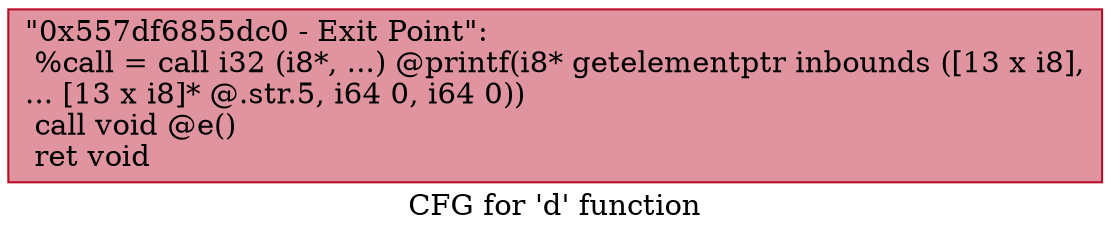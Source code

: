 digraph "CFG for 'd' function" {
	label="CFG for 'd' function";

	Node0x557df6855dc0 [shape=record,color="#b70d28ff", style=filled, fillcolor="#b70d2870",label="{\"0x557df6855dc0 - Exit Point\":\l  %call = call i32 (i8*, ...) @printf(i8* getelementptr inbounds ([13 x i8],\l... [13 x i8]* @.str.5, i64 0, i64 0))\l  call void @e()\l  ret void\l}"];
}

